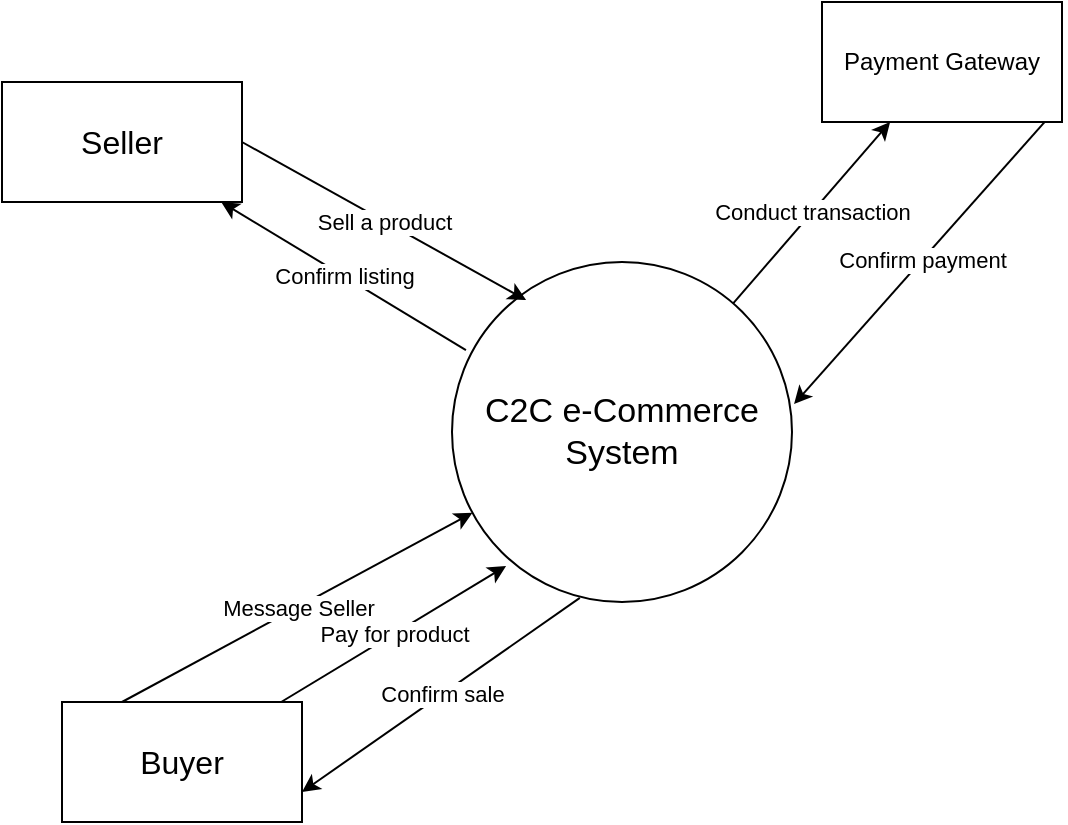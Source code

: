 <mxfile version="26.1.1">
  <diagram name="Page-1" id="1kI1YgAdhDli3fO-mTcj">
    <mxGraphModel dx="670" dy="693" grid="1" gridSize="10" guides="1" tooltips="1" connect="1" arrows="1" fold="1" page="1" pageScale="1" pageWidth="850" pageHeight="1100" math="0" shadow="0">
      <root>
        <mxCell id="0" />
        <mxCell id="1" parent="0" />
        <mxCell id="Eql-gUoITKVKxfLyw6_d-6" value="Confirm listing" style="rounded=0;orthogonalLoop=1;jettySize=auto;html=1;exitX=0.041;exitY=0.259;exitDx=0;exitDy=0;exitPerimeter=0;" edge="1" parent="1" source="Eql-gUoITKVKxfLyw6_d-1" target="Eql-gUoITKVKxfLyw6_d-2">
          <mxGeometry relative="1" as="geometry" />
        </mxCell>
        <mxCell id="Eql-gUoITKVKxfLyw6_d-9" value="Confirm sale" style="rounded=0;orthogonalLoop=1;jettySize=auto;html=1;exitX=0.376;exitY=0.988;exitDx=0;exitDy=0;exitPerimeter=0;entryX=1;entryY=0.75;entryDx=0;entryDy=0;" edge="1" parent="1" source="Eql-gUoITKVKxfLyw6_d-1" target="Eql-gUoITKVKxfLyw6_d-3">
          <mxGeometry relative="1" as="geometry" />
        </mxCell>
        <mxCell id="Eql-gUoITKVKxfLyw6_d-10" value="Conduct transaction" style="rounded=0;orthogonalLoop=1;jettySize=auto;html=1;" edge="1" parent="1" source="Eql-gUoITKVKxfLyw6_d-1" target="Eql-gUoITKVKxfLyw6_d-4">
          <mxGeometry relative="1" as="geometry" />
        </mxCell>
        <mxCell id="Eql-gUoITKVKxfLyw6_d-1" value="C2C e-Commerce System" style="ellipse;whiteSpace=wrap;html=1;aspect=fixed;fontSize=17;" vertex="1" parent="1">
          <mxGeometry x="385" y="390" width="170" height="170" as="geometry" />
        </mxCell>
        <mxCell id="Eql-gUoITKVKxfLyw6_d-5" value="Sell a product" style="rounded=0;orthogonalLoop=1;jettySize=auto;html=1;exitX=1;exitY=0.5;exitDx=0;exitDy=0;entryX=0.218;entryY=0.112;entryDx=0;entryDy=0;entryPerimeter=0;" edge="1" parent="1" source="Eql-gUoITKVKxfLyw6_d-2" target="Eql-gUoITKVKxfLyw6_d-1">
          <mxGeometry relative="1" as="geometry">
            <mxPoint x="411" y="414" as="targetPoint" />
          </mxGeometry>
        </mxCell>
        <mxCell id="Eql-gUoITKVKxfLyw6_d-2" value="&lt;font style=&quot;font-size: 16px;&quot;&gt;Seller&lt;/font&gt;" style="rounded=0;whiteSpace=wrap;html=1;" vertex="1" parent="1">
          <mxGeometry x="160" y="300" width="120" height="60" as="geometry" />
        </mxCell>
        <mxCell id="Eql-gUoITKVKxfLyw6_d-7" value="Message Seller" style="rounded=0;orthogonalLoop=1;jettySize=auto;html=1;exitX=0.25;exitY=0;exitDx=0;exitDy=0;" edge="1" parent="1" source="Eql-gUoITKVKxfLyw6_d-3" target="Eql-gUoITKVKxfLyw6_d-1">
          <mxGeometry relative="1" as="geometry" />
        </mxCell>
        <mxCell id="Eql-gUoITKVKxfLyw6_d-8" value="Pay for product" style="rounded=0;orthogonalLoop=1;jettySize=auto;html=1;entryX=0.159;entryY=0.894;entryDx=0;entryDy=0;entryPerimeter=0;" edge="1" parent="1" source="Eql-gUoITKVKxfLyw6_d-3" target="Eql-gUoITKVKxfLyw6_d-1">
          <mxGeometry relative="1" as="geometry" />
        </mxCell>
        <mxCell id="Eql-gUoITKVKxfLyw6_d-3" value="&lt;font style=&quot;font-size: 16px;&quot;&gt;Buyer&lt;/font&gt;" style="rounded=0;whiteSpace=wrap;html=1;" vertex="1" parent="1">
          <mxGeometry x="190" y="610" width="120" height="60" as="geometry" />
        </mxCell>
        <mxCell id="Eql-gUoITKVKxfLyw6_d-11" value="Confirm payment" style="rounded=0;orthogonalLoop=1;jettySize=auto;html=1;exitX=0.942;exitY=0.967;exitDx=0;exitDy=0;exitPerimeter=0;entryX=1.006;entryY=0.418;entryDx=0;entryDy=0;entryPerimeter=0;" edge="1" parent="1" source="Eql-gUoITKVKxfLyw6_d-4" target="Eql-gUoITKVKxfLyw6_d-1">
          <mxGeometry relative="1" as="geometry" />
        </mxCell>
        <mxCell id="Eql-gUoITKVKxfLyw6_d-4" value="Payment Gateway" style="rounded=0;whiteSpace=wrap;html=1;" vertex="1" parent="1">
          <mxGeometry x="570" y="260" width="120" height="60" as="geometry" />
        </mxCell>
      </root>
    </mxGraphModel>
  </diagram>
</mxfile>
